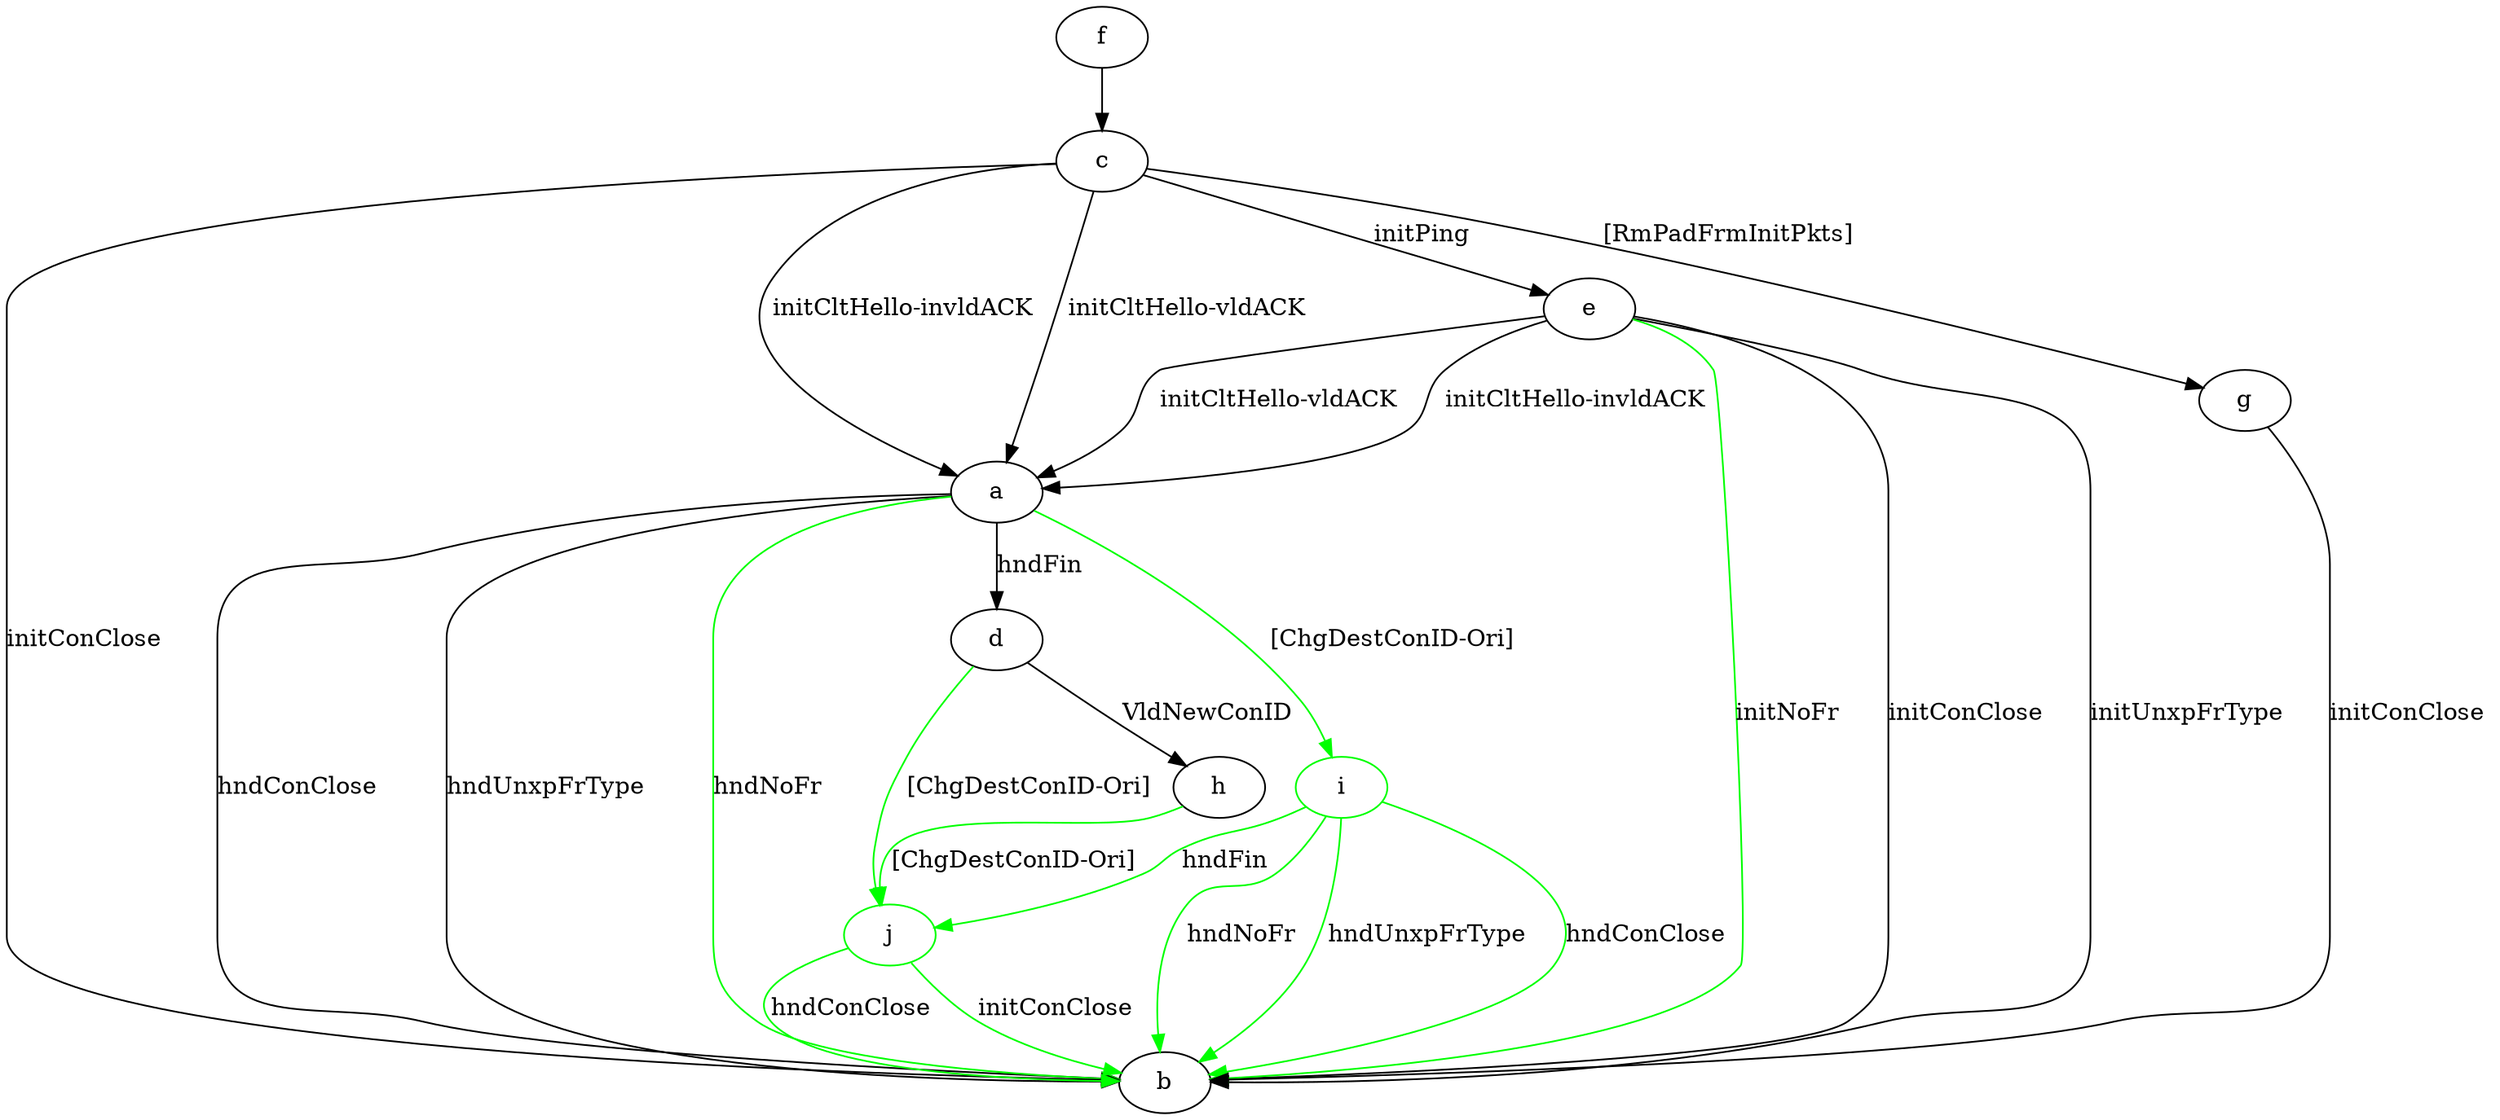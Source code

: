 digraph "" {
	a -> b	[key=0,
		label="hndConClose "];
	a -> b	[key=1,
		label="hndUnxpFrType "];
	a -> b	[key=2,
		color=green,
		label="hndNoFr "];
	a -> d	[key=0,
		label="hndFin "];
	i	[color=green];
	a -> i	[key=0,
		color=green,
		label="[ChgDestConID-Ori] "];
	c -> a	[key=0,
		label="initCltHello-vldACK "];
	c -> a	[key=1,
		label="initCltHello-invldACK "];
	c -> b	[key=0,
		label="initConClose "];
	c -> e	[key=0,
		label="initPing "];
	c -> g	[key=0,
		label="[RmPadFrmInitPkts] "];
	d -> h	[key=0,
		label="VldNewConID "];
	j	[color=green];
	d -> j	[key=0,
		color=green,
		label="[ChgDestConID-Ori] "];
	e -> a	[key=0,
		label="initCltHello-vldACK "];
	e -> a	[key=1,
		label="initCltHello-invldACK "];
	e -> b	[key=0,
		label="initConClose "];
	e -> b	[key=1,
		label="initUnxpFrType "];
	e -> b	[key=2,
		color=green,
		label="initNoFr "];
	f -> c	[key=0];
	g -> b	[key=0,
		label="initConClose "];
	h -> j	[key=0,
		color=green,
		label="[ChgDestConID-Ori] "];
	i -> b	[key=0,
		color=green,
		label="hndConClose "];
	i -> b	[key=1,
		color=green,
		label="hndNoFr "];
	i -> b	[key=2,
		color=green,
		label="hndUnxpFrType "];
	i -> j	[key=0,
		color=green,
		label="hndFin "];
	j -> b	[key=0,
		color=green,
		label="initConClose "];
	j -> b	[key=1,
		color=green,
		label="hndConClose "];
}
